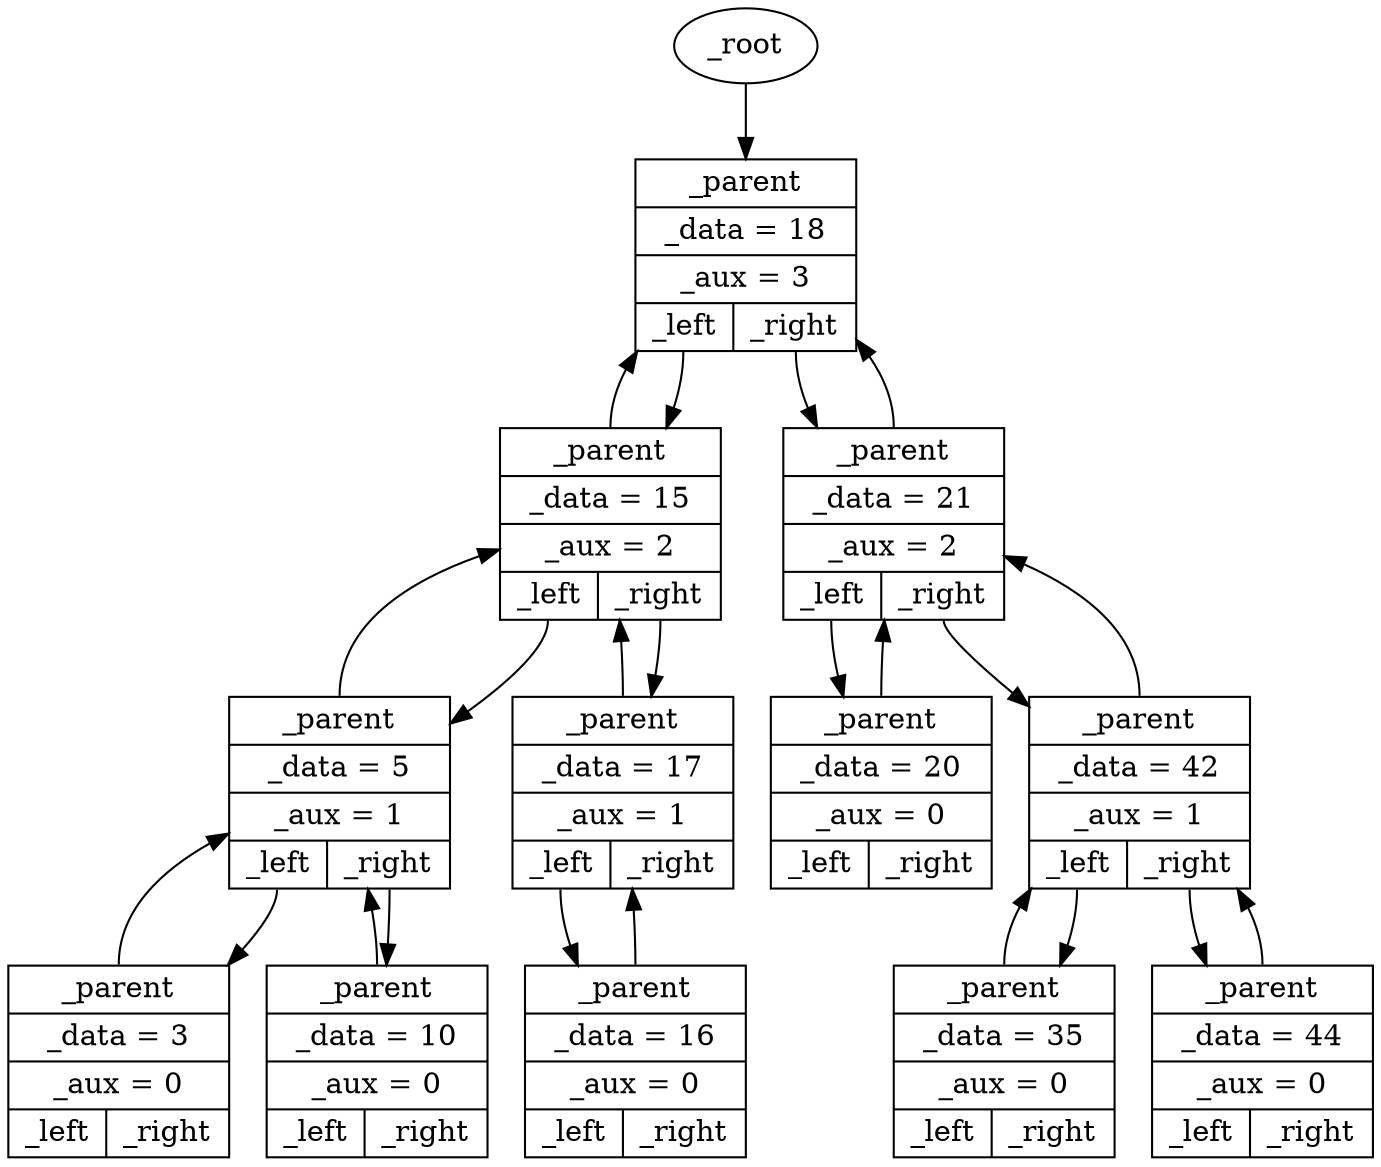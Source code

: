 digraph {
root [label="_root"];
root -> node0x15ed3f0;
node0x15eb010 [shape=record,label="{<parent> _parent | _data = 10 | _aux = 0 | { <left> _left | <right> _right } }"];
node0x15eb040 [shape=record,label="{<parent> _parent | _data = 5 | _aux = 1 | { <left> _left | <right> _right } }"];
node0x15eb070 [shape=record,label="{<parent> _parent | _data = 15 | _aux = 2 | { <left> _left | <right> _right } }"];
node0x15eb0a0 [shape=record,label="{<parent> _parent | _data = 21 | _aux = 2 | { <left> _left | <right> _right } }"];
node0x15eb0d0 [shape=record,label="{<parent> _parent | _data = 35 | _aux = 0 | { <left> _left | <right> _right } }"];
node0x15ed390 [shape=record,label="{<parent> _parent | _data = 42 | _aux = 1 | { <left> _left | <right> _right } }"];
node0x15ed3c0 [shape=record,label="{<parent> _parent | _data = 20 | _aux = 0 | { <left> _left | <right> _right } }"];
node0x15ed3f0 [shape=record,label="{<parent> _parent | _data = 18 | _aux = 3 | { <left> _left | <right> _right } }"];
node0x15ed440 [shape=record,label="{<parent> _parent | _data = 3 | _aux = 0 | { <left> _left | <right> _right } }"];
node0x15ed7b0 [shape=record,label="{<parent> _parent | _data = 44 | _aux = 0 | { <left> _left | <right> _right } }"];
node0x15ed910 [shape=record,label="{<parent> _parent | _data = 17 | _aux = 1 | { <left> _left | <right> _right } }"];
node0x15edb70 [shape=record,label="{<parent> _parent | _data = 16 | _aux = 0 | { <left> _left | <right> _right } }"];
node0x15eb010:parent:n -> node0x15eb040;
node0x15eb040:parent:n -> node0x15eb070;
node0x15eb040:left:s -> node0x15ed440;
node0x15eb040:right:s -> node0x15eb010;
node0x15eb070:parent:n -> node0x15ed3f0;
node0x15eb070:left:s -> node0x15eb040;
node0x15eb070:right:s -> node0x15ed910;
node0x15eb0a0:parent:n -> node0x15ed3f0;
node0x15eb0a0:left:s -> node0x15ed3c0;
node0x15eb0a0:right:s -> node0x15ed390;
node0x15eb0d0:parent:n -> node0x15ed390;
node0x15ed390:parent:n -> node0x15eb0a0;
node0x15ed390:left:s -> node0x15eb0d0;
node0x15ed390:right:s -> node0x15ed7b0;
node0x15ed3c0:parent:n -> node0x15eb0a0;
node0x15ed3f0:left:s -> node0x15eb070;
node0x15ed3f0:right:s -> node0x15eb0a0;
node0x15ed440:parent:n -> node0x15eb040;
node0x15ed7b0:parent:n -> node0x15ed390;
node0x15ed910:parent:n -> node0x15eb070;
node0x15ed910:left:s -> node0x15edb70;
node0x15edb70:parent:n -> node0x15ed910;
}
